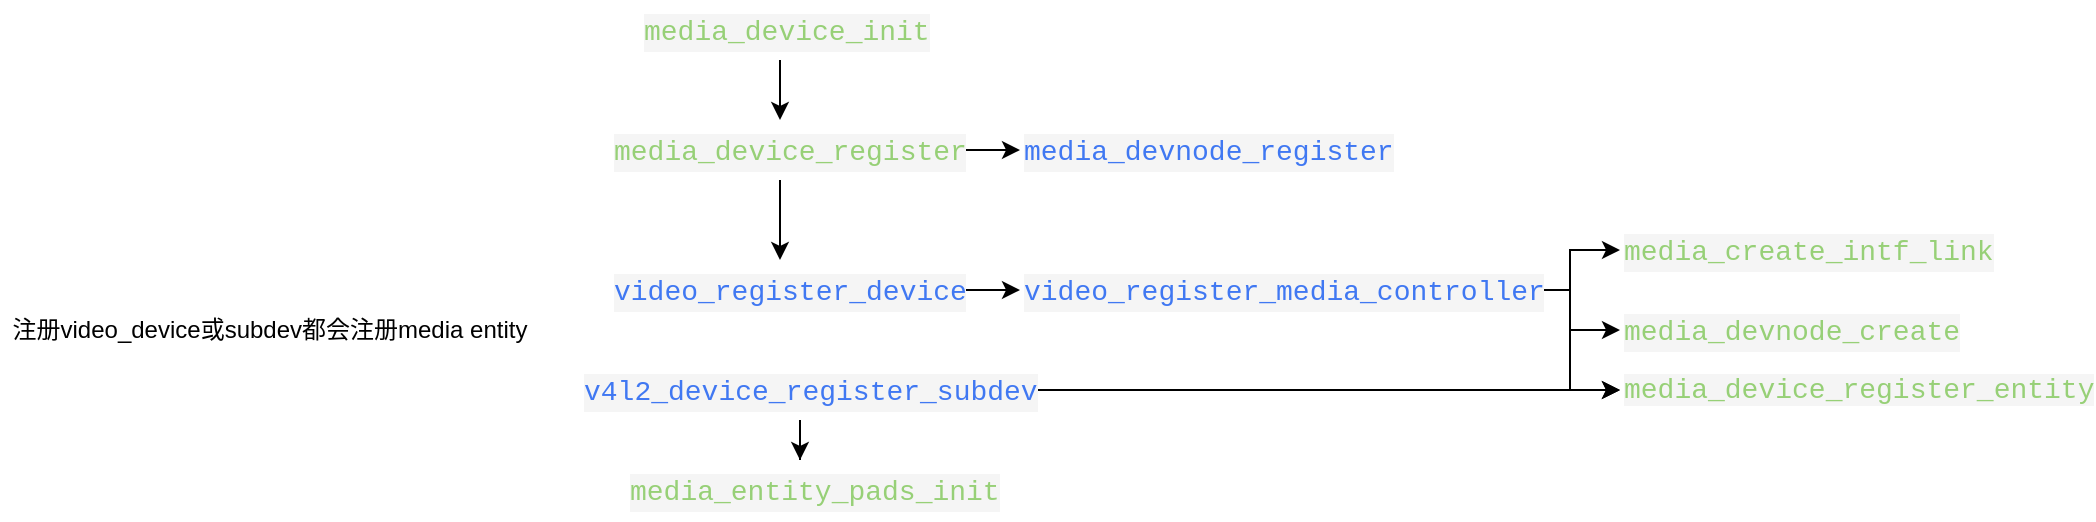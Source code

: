 <mxfile version="26.0.16">
  <diagram name="第 1 页" id="0OXSbNNv1Ah_v_ZchnMk">
    <mxGraphModel dx="2853" dy="1107" grid="1" gridSize="10" guides="1" tooltips="1" connect="1" arrows="1" fold="1" page="1" pageScale="1" pageWidth="827" pageHeight="1169" math="0" shadow="0">
      <root>
        <mxCell id="0" />
        <mxCell id="1" parent="0" />
        <mxCell id="OjF7zcH7D06hmHhnlzyV-3" value="" style="edgeStyle=orthogonalEdgeStyle;rounded=0;orthogonalLoop=1;jettySize=auto;html=1;" edge="1" parent="1" source="OjF7zcH7D06hmHhnlzyV-1" target="OjF7zcH7D06hmHhnlzyV-2">
          <mxGeometry relative="1" as="geometry" />
        </mxCell>
        <mxCell id="OjF7zcH7D06hmHhnlzyV-1" value="&lt;div style=&quot;background-color: rgb(245, 245, 245); font-family: Consolas, &amp;quot;Courier New&amp;quot;, monospace; font-weight: normal; font-size: 14px; line-height: 19px; white-space: pre;&quot;&gt;&lt;div style=&quot;&quot;&gt;&lt;span&gt;&lt;font style=&quot;color: rgb(151, 208, 119);&quot;&gt;media_device_init&lt;/font&gt;&lt;/span&gt;&lt;/div&gt;&lt;/div&gt;" style="text;whiteSpace=wrap;html=1;" vertex="1" parent="1">
          <mxGeometry x="240" y="200" width="140" height="30" as="geometry" />
        </mxCell>
        <mxCell id="OjF7zcH7D06hmHhnlzyV-6" value="" style="edgeStyle=orthogonalEdgeStyle;rounded=0;orthogonalLoop=1;jettySize=auto;html=1;" edge="1" parent="1" source="OjF7zcH7D06hmHhnlzyV-2" target="OjF7zcH7D06hmHhnlzyV-5">
          <mxGeometry relative="1" as="geometry" />
        </mxCell>
        <mxCell id="OjF7zcH7D06hmHhnlzyV-17" value="" style="edgeStyle=orthogonalEdgeStyle;rounded=0;orthogonalLoop=1;jettySize=auto;html=1;" edge="1" parent="1" source="OjF7zcH7D06hmHhnlzyV-2" target="OjF7zcH7D06hmHhnlzyV-16">
          <mxGeometry relative="1" as="geometry" />
        </mxCell>
        <mxCell id="OjF7zcH7D06hmHhnlzyV-2" value="&lt;div style=&quot;background-color: rgb(245, 245, 245); font-family: Consolas, &amp;quot;Courier New&amp;quot;, monospace; font-weight: normal; font-size: 14px; line-height: 19px; white-space: pre;&quot;&gt;&lt;div style=&quot;&quot;&gt;&lt;span&gt;&lt;font style=&quot;color: rgb(151, 208, 119);&quot;&gt;media_device_register&lt;/font&gt;&lt;/span&gt;&lt;/div&gt;&lt;/div&gt;" style="text;whiteSpace=wrap;html=1;" vertex="1" parent="1">
          <mxGeometry x="225" y="260" width="170" height="30" as="geometry" />
        </mxCell>
        <mxCell id="OjF7zcH7D06hmHhnlzyV-4" value="&lt;div style=&quot;background-color: rgb(245, 245, 245); font-family: Consolas, &amp;quot;Courier New&amp;quot;, monospace; font-weight: normal; font-size: 14px; line-height: 19px; white-space: pre;&quot;&gt;&lt;div style=&quot;&quot;&gt;&lt;span&gt;&lt;font style=&quot;color: rgb(151, 208, 119);&quot;&gt;media_entity_pads_init&lt;/font&gt;&lt;/span&gt;&lt;/div&gt;&lt;/div&gt;" style="text;whiteSpace=wrap;html=1;" vertex="1" parent="1">
          <mxGeometry x="232.5" y="430" width="175" height="30" as="geometry" />
        </mxCell>
        <mxCell id="OjF7zcH7D06hmHhnlzyV-8" value="" style="edgeStyle=orthogonalEdgeStyle;rounded=0;orthogonalLoop=1;jettySize=auto;html=1;" edge="1" parent="1" source="OjF7zcH7D06hmHhnlzyV-5" target="OjF7zcH7D06hmHhnlzyV-7">
          <mxGeometry relative="1" as="geometry" />
        </mxCell>
        <mxCell id="OjF7zcH7D06hmHhnlzyV-5" value="&lt;div style=&quot;color: #383a42;background-color: #f5f5f5;font-family: Consolas, &#39;Courier New&#39;, monospace;font-weight: normal;font-size: 14px;line-height: 19px;white-space: pre;&quot;&gt;&lt;div&gt;&lt;span style=&quot;color: #4078f2;&quot;&gt;video_register_device&lt;/span&gt;&lt;/div&gt;&lt;/div&gt;" style="text;whiteSpace=wrap;html=1;" vertex="1" parent="1">
          <mxGeometry x="225" y="330" width="170" height="30" as="geometry" />
        </mxCell>
        <mxCell id="OjF7zcH7D06hmHhnlzyV-12" style="edgeStyle=orthogonalEdgeStyle;rounded=0;orthogonalLoop=1;jettySize=auto;html=1;exitX=1;exitY=0.5;exitDx=0;exitDy=0;entryX=0;entryY=0.5;entryDx=0;entryDy=0;" edge="1" parent="1" source="OjF7zcH7D06hmHhnlzyV-7" target="OjF7zcH7D06hmHhnlzyV-11">
          <mxGeometry relative="1" as="geometry" />
        </mxCell>
        <mxCell id="OjF7zcH7D06hmHhnlzyV-14" style="edgeStyle=orthogonalEdgeStyle;rounded=0;orthogonalLoop=1;jettySize=auto;html=1;exitX=1;exitY=0.5;exitDx=0;exitDy=0;entryX=0;entryY=0.5;entryDx=0;entryDy=0;" edge="1" parent="1" source="OjF7zcH7D06hmHhnlzyV-7" target="OjF7zcH7D06hmHhnlzyV-13">
          <mxGeometry relative="1" as="geometry" />
        </mxCell>
        <mxCell id="OjF7zcH7D06hmHhnlzyV-21" style="edgeStyle=orthogonalEdgeStyle;rounded=0;orthogonalLoop=1;jettySize=auto;html=1;exitX=1;exitY=0.5;exitDx=0;exitDy=0;entryX=0;entryY=0.5;entryDx=0;entryDy=0;" edge="1" parent="1" source="OjF7zcH7D06hmHhnlzyV-7" target="OjF7zcH7D06hmHhnlzyV-20">
          <mxGeometry relative="1" as="geometry" />
        </mxCell>
        <mxCell id="OjF7zcH7D06hmHhnlzyV-7" value="&lt;div style=&quot;color: #383a42;background-color: #f5f5f5;font-family: Consolas, &#39;Courier New&#39;, monospace;font-weight: normal;font-size: 14px;line-height: 19px;white-space: pre;&quot;&gt;&lt;div&gt;&lt;span style=&quot;color: #4078f2;&quot;&gt;video_register_media_controller&lt;/span&gt;&lt;/div&gt;&lt;/div&gt;" style="text;whiteSpace=wrap;html=1;" vertex="1" parent="1">
          <mxGeometry x="430" y="330" width="250" height="30" as="geometry" />
        </mxCell>
        <mxCell id="OjF7zcH7D06hmHhnlzyV-11" value="&lt;div style=&quot;background-color: rgb(245, 245, 245); font-family: Consolas, &amp;quot;Courier New&amp;quot;, monospace; font-weight: normal; font-size: 14px; line-height: 19px; white-space: pre;&quot;&gt;&lt;div style=&quot;&quot;&gt;&lt;span&gt;&lt;font style=&quot;color: rgb(151, 208, 119);&quot;&gt;media_devnode_create&lt;/font&gt;&lt;/span&gt;&lt;/div&gt;&lt;/div&gt;" style="text;whiteSpace=wrap;html=1;" vertex="1" parent="1">
          <mxGeometry x="730" y="350" width="160" height="30" as="geometry" />
        </mxCell>
        <mxCell id="OjF7zcH7D06hmHhnlzyV-13" value="&lt;div style=&quot;background-color: rgb(245, 245, 245); font-family: Consolas, &amp;quot;Courier New&amp;quot;, monospace; font-weight: normal; font-size: 14px; line-height: 19px; white-space: pre;&quot;&gt;&lt;div style=&quot;&quot;&gt;&lt;span&gt;&lt;font style=&quot;color: rgb(151, 208, 119);&quot;&gt;media_create_intf_link&lt;/font&gt;&lt;/span&gt;&lt;/div&gt;&lt;/div&gt;" style="text;whiteSpace=wrap;html=1;" vertex="1" parent="1">
          <mxGeometry x="730" y="310" width="180" height="30" as="geometry" />
        </mxCell>
        <mxCell id="OjF7zcH7D06hmHhnlzyV-16" value="&lt;div style=&quot;color: #383a42;background-color: #f5f5f5;font-family: Consolas, &#39;Courier New&#39;, monospace;font-weight: normal;font-size: 14px;line-height: 19px;white-space: pre;&quot;&gt;&lt;div&gt;&lt;span style=&quot;color: #4078f2;&quot;&gt;media_devnode_register&lt;/span&gt;&lt;/div&gt;&lt;/div&gt;" style="text;whiteSpace=wrap;html=1;" vertex="1" parent="1">
          <mxGeometry x="430" y="260" width="180" height="30" as="geometry" />
        </mxCell>
        <mxCell id="OjF7zcH7D06hmHhnlzyV-22" style="edgeStyle=orthogonalEdgeStyle;rounded=0;orthogonalLoop=1;jettySize=auto;html=1;entryX=0;entryY=0.5;entryDx=0;entryDy=0;" edge="1" parent="1" source="OjF7zcH7D06hmHhnlzyV-18" target="OjF7zcH7D06hmHhnlzyV-20">
          <mxGeometry relative="1" as="geometry" />
        </mxCell>
        <mxCell id="OjF7zcH7D06hmHhnlzyV-24" value="" style="edgeStyle=orthogonalEdgeStyle;rounded=0;orthogonalLoop=1;jettySize=auto;html=1;" edge="1" parent="1" source="OjF7zcH7D06hmHhnlzyV-18" target="OjF7zcH7D06hmHhnlzyV-4">
          <mxGeometry relative="1" as="geometry" />
        </mxCell>
        <mxCell id="OjF7zcH7D06hmHhnlzyV-18" value="&lt;div style=&quot;color: #383a42;background-color: #f5f5f5;font-family: Consolas, &#39;Courier New&#39;, monospace;font-weight: normal;font-size: 14px;line-height: 19px;white-space: pre;&quot;&gt;&lt;div&gt;&lt;span style=&quot;color: #4078f2;&quot;&gt;v4l2_device_register_subdev&lt;/span&gt;&lt;/div&gt;&lt;/div&gt;" style="text;whiteSpace=wrap;html=1;" vertex="1" parent="1">
          <mxGeometry x="210" y="380" width="220" height="30" as="geometry" />
        </mxCell>
        <mxCell id="OjF7zcH7D06hmHhnlzyV-20" value="&lt;span style=&quot;color: rgb(151, 208, 119); font-family: Consolas, &amp;quot;Courier New&amp;quot;, monospace; font-size: 14px; font-style: normal; font-variant-ligatures: normal; font-variant-caps: normal; font-weight: 400; letter-spacing: normal; orphans: 2; text-align: left; text-indent: 0px; text-transform: none; widows: 2; word-spacing: 0px; -webkit-text-stroke-width: 0px; white-space: pre; background-color: rgb(245, 245, 245); text-decoration-thickness: initial; text-decoration-style: initial; text-decoration-color: initial; display: inline !important; float: none;&quot;&gt;media_device_register_entity&lt;/span&gt;" style="text;whiteSpace=wrap;html=1;" vertex="1" parent="1">
          <mxGeometry x="730" y="380" width="220" height="30" as="geometry" />
        </mxCell>
        <mxCell id="OjF7zcH7D06hmHhnlzyV-23" value="注册video_device或subdev都会注册media entity" style="text;html=1;align=center;verticalAlign=middle;whiteSpace=wrap;rounded=0;" vertex="1" parent="1">
          <mxGeometry x="-80" y="350" width="270" height="30" as="geometry" />
        </mxCell>
      </root>
    </mxGraphModel>
  </diagram>
</mxfile>
